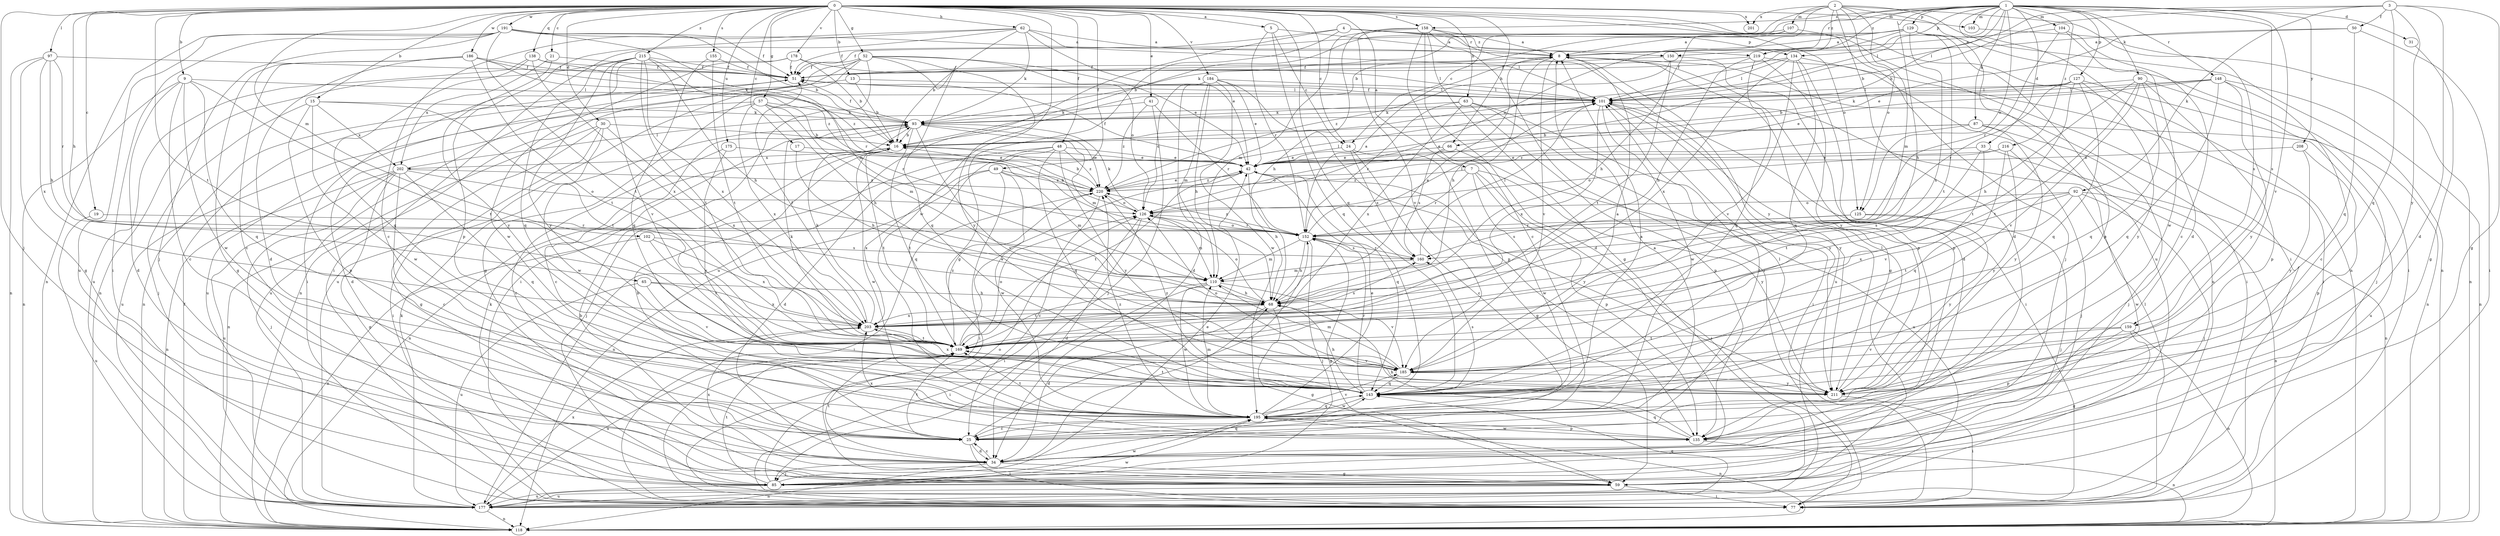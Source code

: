 strict digraph  {
0;
1;
2;
3;
4;
5;
7;
8;
9;
13;
15;
16;
17;
19;
21;
24;
25;
30;
31;
33;
34;
41;
42;
48;
49;
50;
51;
52;
57;
59;
62;
63;
65;
66;
68;
77;
85;
87;
90;
92;
93;
97;
101;
102;
103;
104;
107;
110;
118;
125;
126;
127;
129;
134;
135;
138;
143;
148;
150;
152;
155;
158;
159;
160;
169;
175;
177;
178;
184;
185;
186;
191;
195;
201;
202;
203;
208;
211;
215;
216;
219;
220;
0 -> 5  [label=a];
0 -> 7  [label=a];
0 -> 9  [label=b];
0 -> 13  [label=b];
0 -> 15  [label=b];
0 -> 17  [label=c];
0 -> 19  [label=c];
0 -> 21  [label=c];
0 -> 24  [label=c];
0 -> 30  [label=d];
0 -> 41  [label=e];
0 -> 48  [label=f];
0 -> 49  [label=f];
0 -> 52  [label=g];
0 -> 57  [label=g];
0 -> 62  [label=h];
0 -> 63  [label=h];
0 -> 65  [label=h];
0 -> 66  [label=h];
0 -> 77  [label=i];
0 -> 85  [label=j];
0 -> 97  [label=l];
0 -> 102  [label=m];
0 -> 103  [label=m];
0 -> 118  [label=n];
0 -> 125  [label=o];
0 -> 138  [label=q];
0 -> 143  [label=q];
0 -> 155  [label=s];
0 -> 158  [label=s];
0 -> 169  [label=t];
0 -> 175  [label=u];
0 -> 178  [label=v];
0 -> 184  [label=v];
0 -> 186  [label=w];
0 -> 191  [label=w];
0 -> 195  [label=w];
0 -> 201  [label=x];
0 -> 215  [label=z];
1 -> 16  [label=b];
1 -> 31  [label=d];
1 -> 33  [label=d];
1 -> 34  [label=d];
1 -> 66  [label=h];
1 -> 68  [label=h];
1 -> 87  [label=k];
1 -> 90  [label=k];
1 -> 101  [label=l];
1 -> 103  [label=m];
1 -> 104  [label=m];
1 -> 125  [label=o];
1 -> 127  [label=p];
1 -> 129  [label=p];
1 -> 134  [label=p];
1 -> 148  [label=r];
1 -> 150  [label=r];
1 -> 158  [label=s];
1 -> 159  [label=s];
1 -> 185  [label=v];
1 -> 208  [label=y];
1 -> 216  [label=z];
1 -> 219  [label=z];
2 -> 24  [label=c];
2 -> 34  [label=d];
2 -> 107  [label=m];
2 -> 110  [label=m];
2 -> 118  [label=n];
2 -> 125  [label=o];
2 -> 126  [label=o];
2 -> 159  [label=s];
2 -> 177  [label=u];
2 -> 201  [label=x];
2 -> 219  [label=z];
3 -> 16  [label=b];
3 -> 34  [label=d];
3 -> 50  [label=f];
3 -> 59  [label=g];
3 -> 92  [label=k];
3 -> 101  [label=l];
3 -> 143  [label=q];
3 -> 211  [label=y];
4 -> 51  [label=f];
4 -> 59  [label=g];
4 -> 134  [label=p];
4 -> 150  [label=r];
4 -> 177  [label=u];
4 -> 219  [label=z];
5 -> 8  [label=a];
5 -> 24  [label=c];
5 -> 143  [label=q];
5 -> 152  [label=r];
7 -> 77  [label=i];
7 -> 135  [label=p];
7 -> 152  [label=r];
7 -> 195  [label=w];
7 -> 211  [label=y];
7 -> 220  [label=z];
8 -> 51  [label=f];
8 -> 59  [label=g];
8 -> 68  [label=h];
8 -> 77  [label=i];
8 -> 135  [label=p];
8 -> 177  [label=u];
8 -> 185  [label=v];
9 -> 25  [label=c];
9 -> 34  [label=d];
9 -> 101  [label=l];
9 -> 118  [label=n];
9 -> 143  [label=q];
9 -> 169  [label=t];
9 -> 195  [label=w];
13 -> 16  [label=b];
13 -> 101  [label=l];
13 -> 177  [label=u];
15 -> 85  [label=j];
15 -> 93  [label=k];
15 -> 135  [label=p];
15 -> 169  [label=t];
15 -> 195  [label=w];
15 -> 202  [label=x];
16 -> 42  [label=e];
16 -> 118  [label=n];
16 -> 169  [label=t];
16 -> 195  [label=w];
16 -> 202  [label=x];
17 -> 42  [label=e];
17 -> 68  [label=h];
19 -> 152  [label=r];
19 -> 177  [label=u];
21 -> 51  [label=f];
21 -> 202  [label=x];
21 -> 211  [label=y];
24 -> 25  [label=c];
24 -> 42  [label=e];
24 -> 59  [label=g];
24 -> 160  [label=s];
25 -> 8  [label=a];
25 -> 16  [label=b];
25 -> 34  [label=d];
25 -> 77  [label=i];
25 -> 101  [label=l];
25 -> 152  [label=r];
25 -> 169  [label=t];
30 -> 16  [label=b];
30 -> 59  [label=g];
30 -> 77  [label=i];
30 -> 118  [label=n];
30 -> 195  [label=w];
30 -> 203  [label=x];
31 -> 59  [label=g];
33 -> 42  [label=e];
33 -> 118  [label=n];
33 -> 169  [label=t];
33 -> 185  [label=v];
34 -> 25  [label=c];
34 -> 59  [label=g];
34 -> 68  [label=h];
34 -> 85  [label=j];
34 -> 118  [label=n];
34 -> 143  [label=q];
34 -> 169  [label=t];
34 -> 203  [label=x];
41 -> 85  [label=j];
41 -> 93  [label=k];
41 -> 152  [label=r];
41 -> 220  [label=z];
42 -> 51  [label=f];
42 -> 68  [label=h];
42 -> 143  [label=q];
42 -> 169  [label=t];
42 -> 211  [label=y];
42 -> 220  [label=z];
48 -> 34  [label=d];
48 -> 42  [label=e];
48 -> 85  [label=j];
48 -> 143  [label=q];
48 -> 169  [label=t];
48 -> 211  [label=y];
48 -> 220  [label=z];
49 -> 77  [label=i];
49 -> 110  [label=m];
49 -> 118  [label=n];
49 -> 195  [label=w];
49 -> 203  [label=x];
49 -> 220  [label=z];
50 -> 8  [label=a];
50 -> 42  [label=e];
50 -> 77  [label=i];
50 -> 143  [label=q];
51 -> 101  [label=l];
51 -> 118  [label=n];
51 -> 177  [label=u];
52 -> 42  [label=e];
52 -> 51  [label=f];
52 -> 59  [label=g];
52 -> 77  [label=i];
52 -> 118  [label=n];
52 -> 126  [label=o];
52 -> 143  [label=q];
52 -> 177  [label=u];
52 -> 211  [label=y];
57 -> 34  [label=d];
57 -> 68  [label=h];
57 -> 93  [label=k];
57 -> 110  [label=m];
57 -> 152  [label=r];
57 -> 177  [label=u];
57 -> 203  [label=x];
59 -> 16  [label=b];
59 -> 77  [label=i];
59 -> 177  [label=u];
62 -> 8  [label=a];
62 -> 16  [label=b];
62 -> 25  [label=c];
62 -> 42  [label=e];
62 -> 77  [label=i];
62 -> 93  [label=k];
62 -> 101  [label=l];
62 -> 135  [label=p];
63 -> 77  [label=i];
63 -> 93  [label=k];
63 -> 135  [label=p];
63 -> 152  [label=r];
63 -> 203  [label=x];
63 -> 211  [label=y];
65 -> 68  [label=h];
65 -> 177  [label=u];
65 -> 185  [label=v];
65 -> 203  [label=x];
66 -> 42  [label=e];
66 -> 126  [label=o];
66 -> 160  [label=s];
66 -> 177  [label=u];
68 -> 8  [label=a];
68 -> 34  [label=d];
68 -> 59  [label=g];
68 -> 126  [label=o];
68 -> 203  [label=x];
77 -> 101  [label=l];
85 -> 42  [label=e];
85 -> 93  [label=k];
85 -> 126  [label=o];
85 -> 169  [label=t];
85 -> 177  [label=u];
85 -> 195  [label=w];
87 -> 16  [label=b];
87 -> 42  [label=e];
87 -> 85  [label=j];
87 -> 177  [label=u];
87 -> 211  [label=y];
87 -> 220  [label=z];
90 -> 68  [label=h];
90 -> 85  [label=j];
90 -> 101  [label=l];
90 -> 135  [label=p];
90 -> 143  [label=q];
90 -> 169  [label=t];
90 -> 185  [label=v];
92 -> 85  [label=j];
92 -> 118  [label=n];
92 -> 126  [label=o];
92 -> 160  [label=s];
92 -> 169  [label=t];
92 -> 195  [label=w];
92 -> 203  [label=x];
93 -> 16  [label=b];
93 -> 25  [label=c];
93 -> 51  [label=f];
93 -> 110  [label=m];
93 -> 143  [label=q];
93 -> 185  [label=v];
93 -> 220  [label=z];
97 -> 51  [label=f];
97 -> 59  [label=g];
97 -> 68  [label=h];
97 -> 118  [label=n];
97 -> 152  [label=r];
97 -> 203  [label=x];
101 -> 51  [label=f];
101 -> 77  [label=i];
101 -> 93  [label=k];
101 -> 195  [label=w];
101 -> 203  [label=x];
101 -> 211  [label=y];
102 -> 118  [label=n];
102 -> 160  [label=s];
102 -> 169  [label=t];
102 -> 203  [label=x];
103 -> 118  [label=n];
104 -> 8  [label=a];
104 -> 25  [label=c];
104 -> 152  [label=r];
104 -> 195  [label=w];
107 -> 8  [label=a];
107 -> 16  [label=b];
107 -> 68  [label=h];
107 -> 85  [label=j];
110 -> 68  [label=h];
110 -> 77  [label=i];
110 -> 169  [label=t];
110 -> 185  [label=v];
110 -> 195  [label=w];
118 -> 51  [label=f];
125 -> 85  [label=j];
125 -> 152  [label=r];
125 -> 160  [label=s];
125 -> 211  [label=y];
126 -> 16  [label=b];
126 -> 34  [label=d];
126 -> 77  [label=i];
126 -> 93  [label=k];
126 -> 110  [label=m];
126 -> 152  [label=r];
127 -> 16  [label=b];
127 -> 101  [label=l];
127 -> 118  [label=n];
127 -> 143  [label=q];
127 -> 152  [label=r];
127 -> 169  [label=t];
127 -> 211  [label=y];
129 -> 8  [label=a];
129 -> 51  [label=f];
129 -> 77  [label=i];
129 -> 93  [label=k];
129 -> 101  [label=l];
129 -> 135  [label=p];
129 -> 169  [label=t];
129 -> 203  [label=x];
134 -> 51  [label=f];
134 -> 77  [label=i];
134 -> 101  [label=l];
134 -> 135  [label=p];
134 -> 143  [label=q];
134 -> 185  [label=v];
134 -> 203  [label=x];
135 -> 68  [label=h];
135 -> 118  [label=n];
135 -> 143  [label=q];
135 -> 195  [label=w];
135 -> 203  [label=x];
138 -> 51  [label=f];
138 -> 143  [label=q];
138 -> 177  [label=u];
138 -> 203  [label=x];
138 -> 220  [label=z];
143 -> 68  [label=h];
143 -> 152  [label=r];
143 -> 160  [label=s];
143 -> 169  [label=t];
143 -> 195  [label=w];
143 -> 220  [label=z];
148 -> 25  [label=c];
148 -> 42  [label=e];
148 -> 93  [label=k];
148 -> 101  [label=l];
148 -> 118  [label=n];
148 -> 143  [label=q];
148 -> 211  [label=y];
150 -> 34  [label=d];
150 -> 51  [label=f];
150 -> 169  [label=t];
150 -> 220  [label=z];
152 -> 8  [label=a];
152 -> 59  [label=g];
152 -> 68  [label=h];
152 -> 85  [label=j];
152 -> 101  [label=l];
152 -> 110  [label=m];
152 -> 126  [label=o];
152 -> 160  [label=s];
152 -> 220  [label=z];
155 -> 51  [label=f];
155 -> 143  [label=q];
155 -> 169  [label=t];
158 -> 8  [label=a];
158 -> 25  [label=c];
158 -> 34  [label=d];
158 -> 59  [label=g];
158 -> 68  [label=h];
158 -> 77  [label=i];
158 -> 110  [label=m];
158 -> 185  [label=v];
158 -> 211  [label=y];
159 -> 59  [label=g];
159 -> 118  [label=n];
159 -> 135  [label=p];
159 -> 169  [label=t];
159 -> 185  [label=v];
160 -> 101  [label=l];
160 -> 110  [label=m];
160 -> 152  [label=r];
169 -> 42  [label=e];
169 -> 93  [label=k];
169 -> 126  [label=o];
169 -> 177  [label=u];
169 -> 185  [label=v];
169 -> 220  [label=z];
175 -> 25  [label=c];
175 -> 42  [label=e];
175 -> 211  [label=y];
177 -> 93  [label=k];
177 -> 118  [label=n];
177 -> 143  [label=q];
177 -> 195  [label=w];
177 -> 203  [label=x];
178 -> 16  [label=b];
178 -> 51  [label=f];
178 -> 77  [label=i];
178 -> 101  [label=l];
178 -> 195  [label=w];
184 -> 34  [label=d];
184 -> 42  [label=e];
184 -> 68  [label=h];
184 -> 101  [label=l];
184 -> 110  [label=m];
184 -> 126  [label=o];
184 -> 135  [label=p];
184 -> 195  [label=w];
185 -> 8  [label=a];
185 -> 110  [label=m];
185 -> 126  [label=o];
185 -> 143  [label=q];
185 -> 203  [label=x];
185 -> 211  [label=y];
186 -> 25  [label=c];
186 -> 34  [label=d];
186 -> 51  [label=f];
186 -> 59  [label=g];
186 -> 93  [label=k];
186 -> 169  [label=t];
186 -> 220  [label=z];
191 -> 8  [label=a];
191 -> 16  [label=b];
191 -> 51  [label=f];
191 -> 77  [label=i];
191 -> 85  [label=j];
191 -> 110  [label=m];
191 -> 118  [label=n];
191 -> 169  [label=t];
191 -> 177  [label=u];
195 -> 8  [label=a];
195 -> 25  [label=c];
195 -> 42  [label=e];
195 -> 101  [label=l];
195 -> 110  [label=m];
195 -> 118  [label=n];
195 -> 135  [label=p];
195 -> 143  [label=q];
195 -> 169  [label=t];
195 -> 185  [label=v];
195 -> 220  [label=z];
202 -> 25  [label=c];
202 -> 59  [label=g];
202 -> 85  [label=j];
202 -> 101  [label=l];
202 -> 118  [label=n];
202 -> 126  [label=o];
202 -> 143  [label=q];
202 -> 177  [label=u];
202 -> 220  [label=z];
203 -> 51  [label=f];
203 -> 93  [label=k];
203 -> 160  [label=s];
203 -> 169  [label=t];
208 -> 42  [label=e];
208 -> 135  [label=p];
208 -> 211  [label=y];
211 -> 77  [label=i];
211 -> 101  [label=l];
215 -> 51  [label=f];
215 -> 68  [label=h];
215 -> 118  [label=n];
215 -> 143  [label=q];
215 -> 152  [label=r];
215 -> 169  [label=t];
215 -> 185  [label=v];
215 -> 203  [label=x];
215 -> 211  [label=y];
216 -> 42  [label=e];
216 -> 85  [label=j];
216 -> 126  [label=o];
216 -> 143  [label=q];
216 -> 211  [label=y];
219 -> 51  [label=f];
219 -> 68  [label=h];
219 -> 143  [label=q];
219 -> 177  [label=u];
219 -> 211  [label=y];
220 -> 16  [label=b];
220 -> 25  [label=c];
220 -> 42  [label=e];
220 -> 77  [label=i];
220 -> 101  [label=l];
220 -> 126  [label=o];
}
